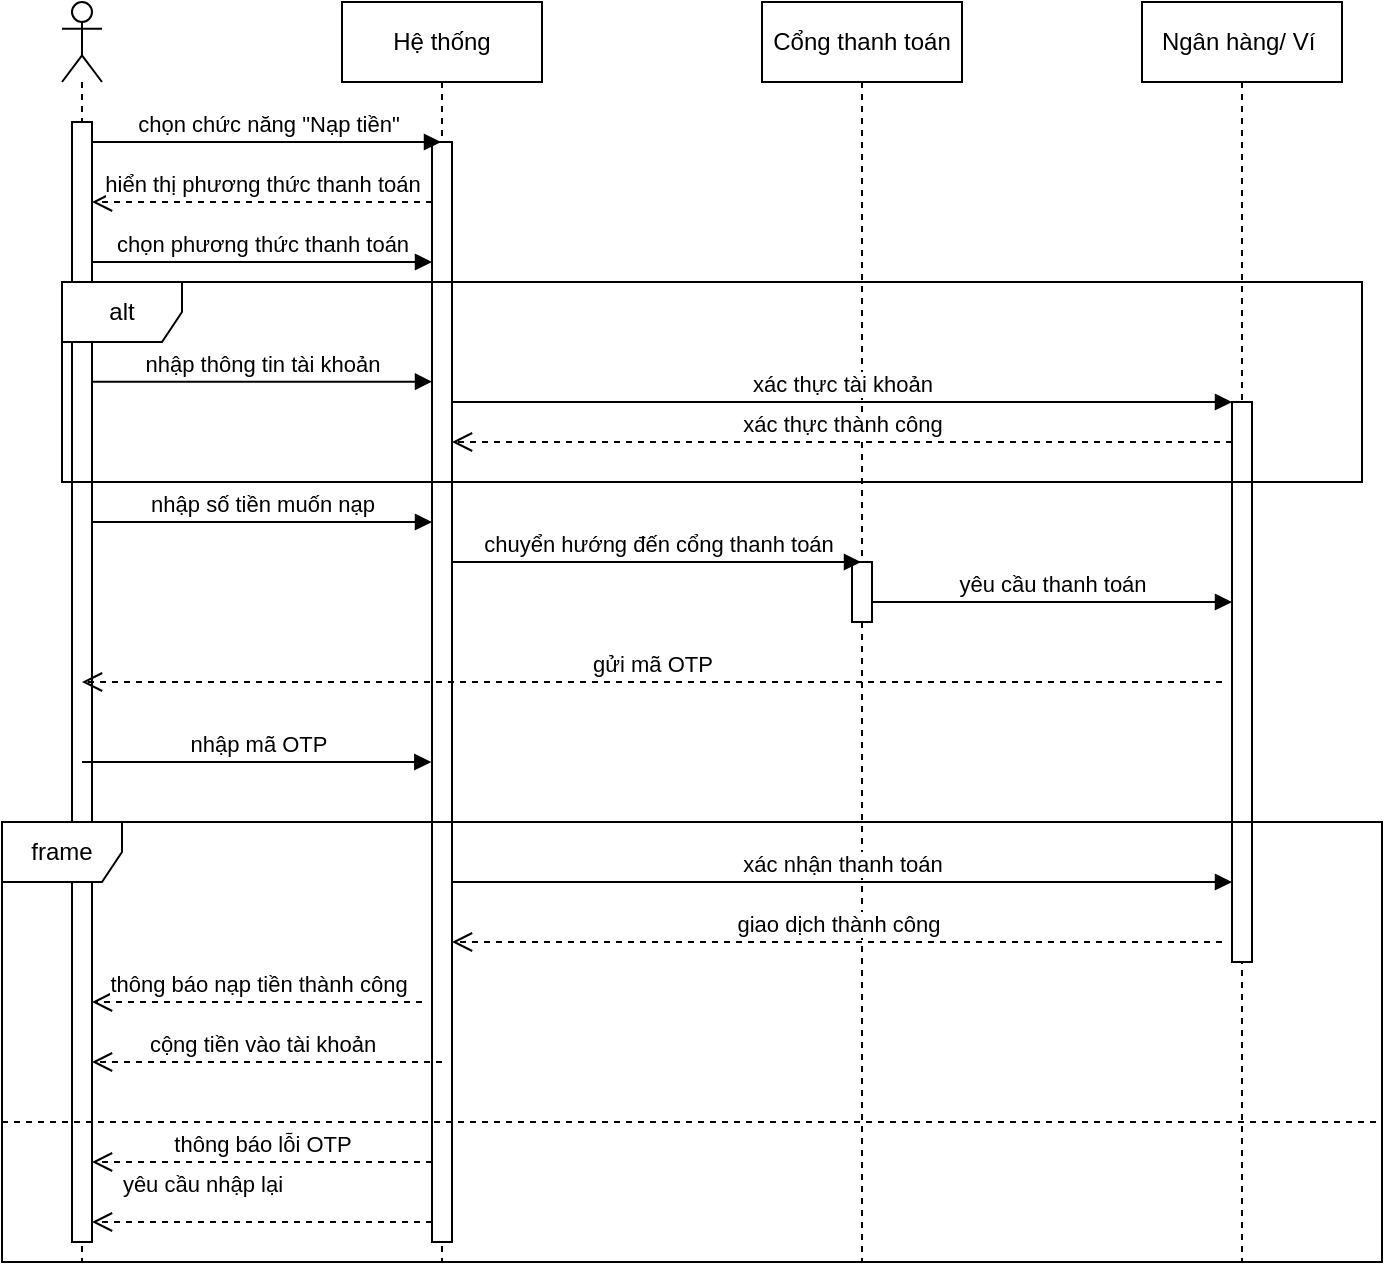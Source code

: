 <mxfile version="26.1.2">
  <diagram name="Page-1" id="2YBvvXClWsGukQMizWep">
    <mxGraphModel dx="1265" dy="600" grid="1" gridSize="10" guides="1" tooltips="1" connect="1" arrows="1" fold="1" page="1" pageScale="1" pageWidth="850" pageHeight="1100" math="0" shadow="0">
      <root>
        <mxCell id="0" />
        <mxCell id="1" parent="0" />
        <mxCell id="vFDk0GC0d17mMyUoq0IO-3" value="Hệ thống" style="shape=umlLifeline;perimeter=lifelinePerimeter;whiteSpace=wrap;html=1;container=1;dropTarget=0;collapsible=0;recursiveResize=0;outlineConnect=0;portConstraint=eastwest;newEdgeStyle={&quot;curved&quot;:0,&quot;rounded&quot;:0};" vertex="1" parent="1">
          <mxGeometry x="230" y="80" width="100" height="630" as="geometry" />
        </mxCell>
        <mxCell id="vFDk0GC0d17mMyUoq0IO-10" value="" style="html=1;points=[[0,0,0,0,5],[0,1,0,0,-5],[1,0,0,0,5],[1,1,0,0,-5]];perimeter=orthogonalPerimeter;outlineConnect=0;targetShapes=umlLifeline;portConstraint=eastwest;newEdgeStyle={&quot;curved&quot;:0,&quot;rounded&quot;:0};" vertex="1" parent="vFDk0GC0d17mMyUoq0IO-3">
          <mxGeometry x="45" y="70" width="10" height="550" as="geometry" />
        </mxCell>
        <mxCell id="vFDk0GC0d17mMyUoq0IO-4" value="Cổng thanh toán" style="shape=umlLifeline;perimeter=lifelinePerimeter;whiteSpace=wrap;html=1;container=1;dropTarget=0;collapsible=0;recursiveResize=0;outlineConnect=0;portConstraint=eastwest;newEdgeStyle={&quot;curved&quot;:0,&quot;rounded&quot;:0};" vertex="1" parent="1">
          <mxGeometry x="440" y="80" width="100" height="630" as="geometry" />
        </mxCell>
        <mxCell id="vFDk0GC0d17mMyUoq0IO-12" value="" style="html=1;points=[[0,0,0,0,5],[0,1,0,0,-5],[1,0,0,0,5],[1,1,0,0,-5]];perimeter=orthogonalPerimeter;outlineConnect=0;targetShapes=umlLifeline;portConstraint=eastwest;newEdgeStyle={&quot;curved&quot;:0,&quot;rounded&quot;:0};" vertex="1" parent="vFDk0GC0d17mMyUoq0IO-4">
          <mxGeometry x="45" y="280" width="10" height="30" as="geometry" />
        </mxCell>
        <mxCell id="vFDk0GC0d17mMyUoq0IO-5" value="Ngân hàng/ Ví&amp;nbsp;" style="shape=umlLifeline;perimeter=lifelinePerimeter;whiteSpace=wrap;html=1;container=1;dropTarget=0;collapsible=0;recursiveResize=0;outlineConnect=0;portConstraint=eastwest;newEdgeStyle={&quot;curved&quot;:0,&quot;rounded&quot;:0};" vertex="1" parent="1">
          <mxGeometry x="630" y="80" width="100" height="630" as="geometry" />
        </mxCell>
        <mxCell id="vFDk0GC0d17mMyUoq0IO-32" value="" style="html=1;points=[[0,0,0,0,5],[0,1,0,0,-5],[1,0,0,0,5],[1,1,0,0,-5]];perimeter=orthogonalPerimeter;outlineConnect=0;targetShapes=umlLifeline;portConstraint=eastwest;newEdgeStyle={&quot;curved&quot;:0,&quot;rounded&quot;:0};" vertex="1" parent="vFDk0GC0d17mMyUoq0IO-5">
          <mxGeometry x="45" y="200" width="10" height="280" as="geometry" />
        </mxCell>
        <mxCell id="vFDk0GC0d17mMyUoq0IO-6" value="" style="shape=umlLifeline;perimeter=lifelinePerimeter;whiteSpace=wrap;html=1;container=1;dropTarget=0;collapsible=0;recursiveResize=0;outlineConnect=0;portConstraint=eastwest;newEdgeStyle={&quot;curved&quot;:0,&quot;rounded&quot;:0};participant=umlActor;" vertex="1" parent="1">
          <mxGeometry x="90" y="80" width="20" height="630" as="geometry" />
        </mxCell>
        <mxCell id="vFDk0GC0d17mMyUoq0IO-9" value="" style="html=1;points=[[0,0,0,0,5],[0,1,0,0,-5],[1,0,0,0,5],[1,1,0,0,-5]];perimeter=orthogonalPerimeter;outlineConnect=0;targetShapes=umlLifeline;portConstraint=eastwest;newEdgeStyle={&quot;curved&quot;:0,&quot;rounded&quot;:0};" vertex="1" parent="vFDk0GC0d17mMyUoq0IO-6">
          <mxGeometry x="5" y="60" width="10" height="560" as="geometry" />
        </mxCell>
        <mxCell id="vFDk0GC0d17mMyUoq0IO-13" value="chọn chức năng &quot;Nạp tiền&quot;" style="html=1;verticalAlign=bottom;endArrow=block;curved=0;rounded=0;" edge="1" parent="1">
          <mxGeometry width="80" relative="1" as="geometry">
            <mxPoint x="105" y="150" as="sourcePoint" />
            <mxPoint x="279.5" y="150" as="targetPoint" />
          </mxGeometry>
        </mxCell>
        <mxCell id="vFDk0GC0d17mMyUoq0IO-14" value="hiển thị phương thức thanh toán" style="html=1;verticalAlign=bottom;endArrow=open;dashed=1;endSize=8;curved=0;rounded=0;" edge="1" parent="1">
          <mxGeometry relative="1" as="geometry">
            <mxPoint x="275" y="180" as="sourcePoint" />
            <mxPoint x="105" y="180" as="targetPoint" />
          </mxGeometry>
        </mxCell>
        <mxCell id="vFDk0GC0d17mMyUoq0IO-15" value="chọn phương thức thanh toán" style="html=1;verticalAlign=bottom;endArrow=block;curved=0;rounded=0;" edge="1" parent="1">
          <mxGeometry width="80" relative="1" as="geometry">
            <mxPoint x="105" y="210" as="sourcePoint" />
            <mxPoint x="275" y="210" as="targetPoint" />
          </mxGeometry>
        </mxCell>
        <mxCell id="vFDk0GC0d17mMyUoq0IO-16" value="alt" style="shape=umlFrame;whiteSpace=wrap;html=1;pointerEvents=0;" vertex="1" parent="1">
          <mxGeometry x="90" y="220" width="650" height="100" as="geometry" />
        </mxCell>
        <mxCell id="vFDk0GC0d17mMyUoq0IO-17" value="nhập thông tin tài khoản" style="html=1;verticalAlign=bottom;endArrow=block;curved=0;rounded=0;" edge="1" parent="1">
          <mxGeometry width="80" relative="1" as="geometry">
            <mxPoint x="105" y="269.86" as="sourcePoint" />
            <mxPoint x="275" y="269.86" as="targetPoint" />
          </mxGeometry>
        </mxCell>
        <mxCell id="vFDk0GC0d17mMyUoq0IO-18" value="xác thực tài khoản" style="html=1;verticalAlign=bottom;endArrow=block;curved=0;rounded=0;" edge="1" parent="1">
          <mxGeometry width="80" relative="1" as="geometry">
            <mxPoint x="285" y="280.0" as="sourcePoint" />
            <mxPoint x="675.0" y="280.0" as="targetPoint" />
          </mxGeometry>
        </mxCell>
        <mxCell id="vFDk0GC0d17mMyUoq0IO-19" value="xác thực thành công" style="html=1;verticalAlign=bottom;endArrow=open;dashed=1;endSize=8;curved=0;rounded=0;" edge="1" parent="1" target="vFDk0GC0d17mMyUoq0IO-10">
          <mxGeometry relative="1" as="geometry">
            <mxPoint x="675" y="300" as="sourcePoint" />
            <mxPoint x="290" y="300.0" as="targetPoint" />
          </mxGeometry>
        </mxCell>
        <mxCell id="vFDk0GC0d17mMyUoq0IO-20" value="nhập số tiền muốn nạp" style="html=1;verticalAlign=bottom;endArrow=block;curved=0;rounded=0;exitX=0.994;exitY=0.715;exitDx=0;exitDy=0;exitPerimeter=0;" edge="1" parent="1">
          <mxGeometry width="80" relative="1" as="geometry">
            <mxPoint x="104.94" y="340" as="sourcePoint" />
            <mxPoint x="275" y="340" as="targetPoint" />
          </mxGeometry>
        </mxCell>
        <mxCell id="vFDk0GC0d17mMyUoq0IO-21" value="chuyển hướng đến cổng thanh toán" style="html=1;verticalAlign=bottom;endArrow=block;curved=0;rounded=0;" edge="1" parent="1">
          <mxGeometry width="80" relative="1" as="geometry">
            <mxPoint x="285" y="360" as="sourcePoint" />
            <mxPoint x="489.5" y="360" as="targetPoint" />
            <Array as="points" />
          </mxGeometry>
        </mxCell>
        <mxCell id="vFDk0GC0d17mMyUoq0IO-22" value="yêu cầu thanh toán" style="html=1;verticalAlign=bottom;endArrow=block;curved=0;rounded=0;" edge="1" parent="1">
          <mxGeometry width="80" relative="1" as="geometry">
            <mxPoint x="495" y="380" as="sourcePoint" />
            <mxPoint x="675" y="380" as="targetPoint" />
          </mxGeometry>
        </mxCell>
        <mxCell id="vFDk0GC0d17mMyUoq0IO-23" value="gửi mã OTP" style="html=1;verticalAlign=bottom;endArrow=open;dashed=1;endSize=8;curved=0;rounded=0;" edge="1" parent="1" target="vFDk0GC0d17mMyUoq0IO-6">
          <mxGeometry relative="1" as="geometry">
            <mxPoint x="670" y="420" as="sourcePoint" />
            <mxPoint x="590" y="420" as="targetPoint" />
          </mxGeometry>
        </mxCell>
        <mxCell id="vFDk0GC0d17mMyUoq0IO-24" value="nhập mã OTP" style="html=1;verticalAlign=bottom;endArrow=block;curved=0;rounded=0;exitX=0.984;exitY=0.942;exitDx=0;exitDy=0;exitPerimeter=0;" edge="1" parent="1">
          <mxGeometry width="80" relative="1" as="geometry">
            <mxPoint x="100.0" y="460.0" as="sourcePoint" />
            <mxPoint x="274.66" y="460.0" as="targetPoint" />
          </mxGeometry>
        </mxCell>
        <mxCell id="vFDk0GC0d17mMyUoq0IO-26" value="frame" style="shape=umlFrame;whiteSpace=wrap;html=1;pointerEvents=0;" vertex="1" parent="1">
          <mxGeometry x="60" y="490" width="690" height="220" as="geometry" />
        </mxCell>
        <mxCell id="vFDk0GC0d17mMyUoq0IO-27" value="xác nhận thanh toán" style="html=1;verticalAlign=bottom;endArrow=block;curved=0;rounded=0;entryX=0;entryY=1;entryDx=0;entryDy=-5;entryPerimeter=0;" edge="1" parent="1">
          <mxGeometry width="80" relative="1" as="geometry">
            <mxPoint x="285" y="520" as="sourcePoint" />
            <mxPoint x="675" y="520" as="targetPoint" />
          </mxGeometry>
        </mxCell>
        <mxCell id="vFDk0GC0d17mMyUoq0IO-28" value="giao dịch thành công" style="html=1;verticalAlign=bottom;endArrow=open;dashed=1;endSize=8;curved=0;rounded=0;" edge="1" parent="1" target="vFDk0GC0d17mMyUoq0IO-10">
          <mxGeometry relative="1" as="geometry">
            <mxPoint x="670" y="550" as="sourcePoint" />
            <mxPoint x="590" y="550" as="targetPoint" />
          </mxGeometry>
        </mxCell>
        <mxCell id="vFDk0GC0d17mMyUoq0IO-29" value="thông báo nạp tiền thành công" style="html=1;verticalAlign=bottom;endArrow=open;dashed=1;endSize=8;curved=0;rounded=0;" edge="1" parent="1" target="vFDk0GC0d17mMyUoq0IO-9">
          <mxGeometry relative="1" as="geometry">
            <mxPoint x="270" y="580" as="sourcePoint" />
            <mxPoint x="190" y="580" as="targetPoint" />
          </mxGeometry>
        </mxCell>
        <mxCell id="vFDk0GC0d17mMyUoq0IO-30" value="cộng tiền vào tài khoản" style="html=1;verticalAlign=bottom;endArrow=open;dashed=1;endSize=8;curved=0;rounded=0;" edge="1" parent="1" target="vFDk0GC0d17mMyUoq0IO-9">
          <mxGeometry x="0.029" relative="1" as="geometry">
            <mxPoint x="280" y="610" as="sourcePoint" />
            <mxPoint x="200" y="610" as="targetPoint" />
            <mxPoint as="offset" />
          </mxGeometry>
        </mxCell>
        <mxCell id="vFDk0GC0d17mMyUoq0IO-31" value="" style="endArrow=none;dashed=1;html=1;rounded=0;" edge="1" parent="1">
          <mxGeometry width="50" height="50" relative="1" as="geometry">
            <mxPoint x="60" y="640" as="sourcePoint" />
            <mxPoint x="750" y="640" as="targetPoint" />
          </mxGeometry>
        </mxCell>
        <mxCell id="vFDk0GC0d17mMyUoq0IO-34" value="thông báo lỗi OTP" style="html=1;verticalAlign=bottom;endArrow=open;dashed=1;endSize=8;curved=0;rounded=0;" edge="1" parent="1" target="vFDk0GC0d17mMyUoq0IO-9">
          <mxGeometry relative="1" as="geometry">
            <mxPoint x="275" y="660" as="sourcePoint" />
            <mxPoint x="110" y="660" as="targetPoint" />
          </mxGeometry>
        </mxCell>
        <mxCell id="vFDk0GC0d17mMyUoq0IO-36" value="yêu cầu nhập lại" style="html=1;verticalAlign=bottom;endArrow=open;dashed=1;endSize=8;curved=0;rounded=0;" edge="1" parent="1" target="vFDk0GC0d17mMyUoq0IO-9">
          <mxGeometry x="0.353" y="-10" relative="1" as="geometry">
            <mxPoint x="275" y="690" as="sourcePoint" />
            <mxPoint x="110" y="690" as="targetPoint" />
            <mxPoint as="offset" />
          </mxGeometry>
        </mxCell>
      </root>
    </mxGraphModel>
  </diagram>
</mxfile>
